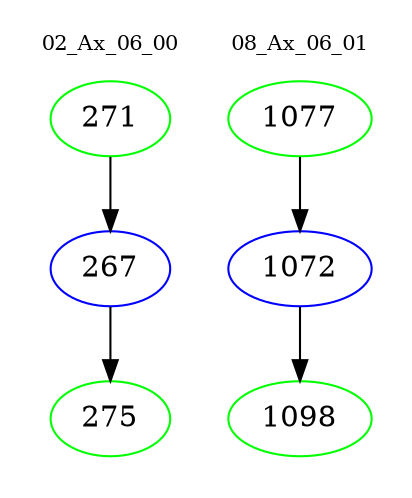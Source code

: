 digraph{
subgraph cluster_0 {
color = white
label = "02_Ax_06_00";
fontsize=10;
T0_271 [label="271", color="green"]
T0_271 -> T0_267 [color="black"]
T0_267 [label="267", color="blue"]
T0_267 -> T0_275 [color="black"]
T0_275 [label="275", color="green"]
}
subgraph cluster_1 {
color = white
label = "08_Ax_06_01";
fontsize=10;
T1_1077 [label="1077", color="green"]
T1_1077 -> T1_1072 [color="black"]
T1_1072 [label="1072", color="blue"]
T1_1072 -> T1_1098 [color="black"]
T1_1098 [label="1098", color="green"]
}
}
